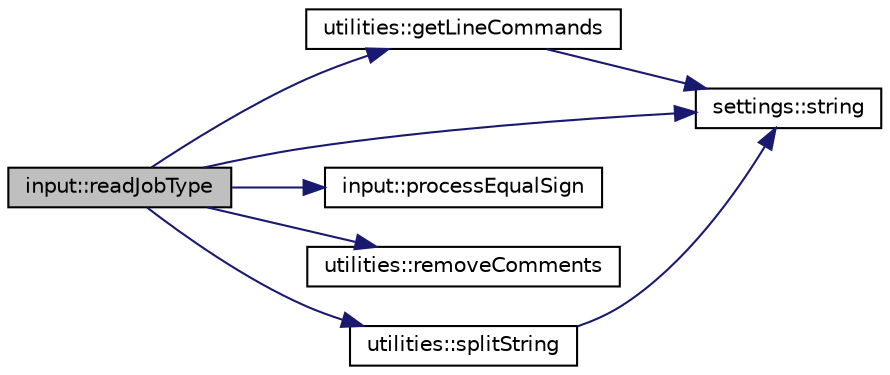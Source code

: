 digraph "input::readJobType"
{
 // LATEX_PDF_SIZE
  edge [fontname="Helvetica",fontsize="10",labelfontname="Helvetica",labelfontsize="10"];
  node [fontname="Helvetica",fontsize="10",shape=record];
  rankdir="LR";
  Node1 [label="input::readJobType",height=0.2,width=0.4,color="black", fillcolor="grey75", style="filled", fontcolor="black",tooltip="checks if in the input file jobtype keyword is set and calls the corresponding parser"];
  Node1 -> Node2 [color="midnightblue",fontsize="10",style="solid",fontname="Helvetica"];
  Node2 [label="utilities::getLineCommands",height=0.2,width=0.4,color="black", fillcolor="white", style="filled",URL="$namespaceutilities.html#ad6c7ad982c81e66917a368be71db7218",tooltip="get commands from a line"];
  Node2 -> Node3 [color="midnightblue",fontsize="10",style="solid",fontname="Helvetica"];
  Node3 [label="settings::string",height=0.2,width=0.4,color="black", fillcolor="white", style="filled",URL="$namespacesettings.html#a25810432631a237804b3241be4305787",tooltip="return string of manostatType"];
  Node1 -> Node4 [color="midnightblue",fontsize="10",style="solid",fontname="Helvetica"];
  Node4 [label="input::processEqualSign",height=0.2,width=0.4,color="black", fillcolor="white", style="filled",URL="$namespaceinput.html#a59bc474168b0b784c32b418f888442ff",tooltip="process equal sign"];
  Node1 -> Node5 [color="midnightblue",fontsize="10",style="solid",fontname="Helvetica"];
  Node5 [label="utilities::removeComments",height=0.2,width=0.4,color="black", fillcolor="white", style="filled",URL="$namespaceutilities.html#abbd684a64c3b01b9a51b4fb24c072d8c",tooltip="Removes comments from a line."];
  Node1 -> Node6 [color="midnightblue",fontsize="10",style="solid",fontname="Helvetica"];
  Node6 [label="utilities::splitString",height=0.2,width=0.4,color="black", fillcolor="white", style="filled",URL="$namespaceutilities.html#ab4b979e912d61a56489383f2757613b0",tooltip="Splits a string into a vector of strings at every whitespace."];
  Node6 -> Node3 [color="midnightblue",fontsize="10",style="solid",fontname="Helvetica"];
  Node1 -> Node3 [color="midnightblue",fontsize="10",style="solid",fontname="Helvetica"];
}
